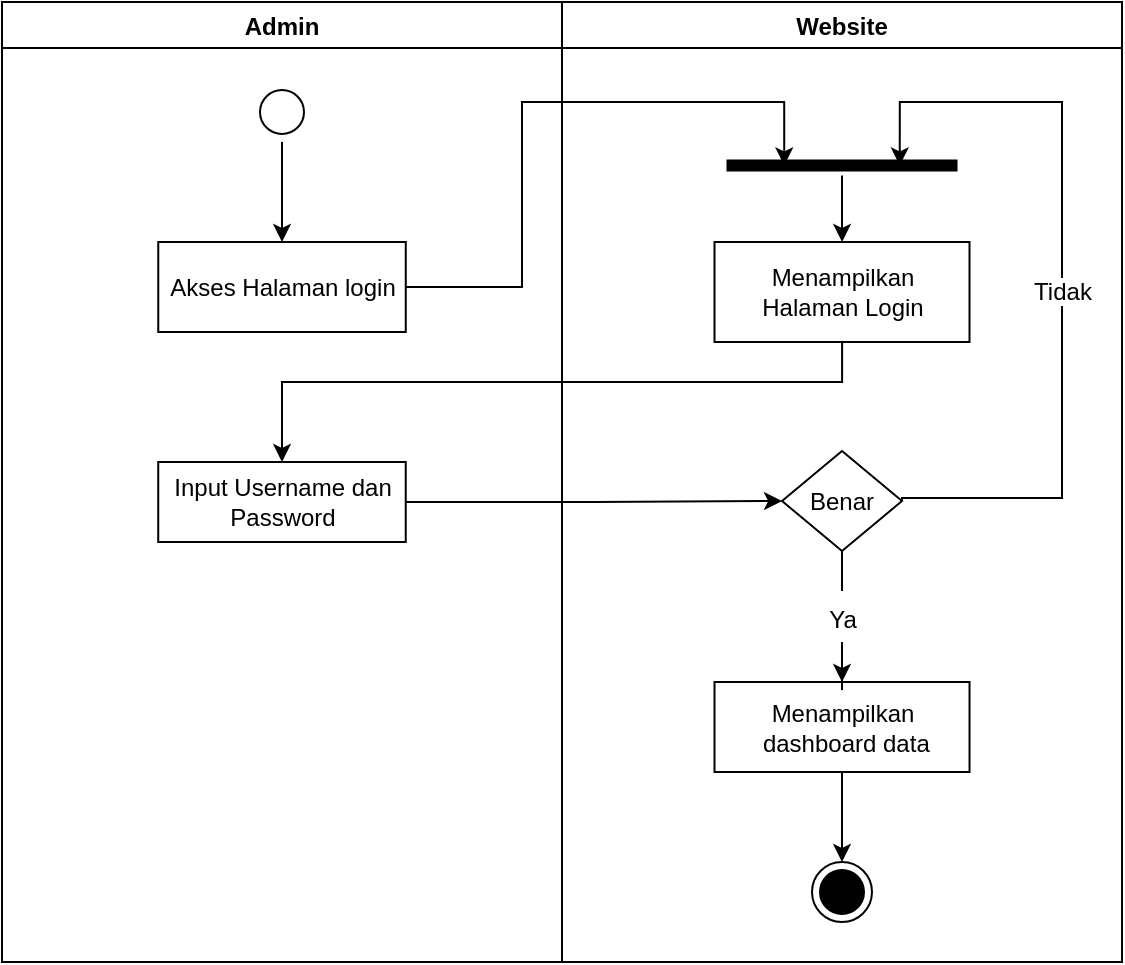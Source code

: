 <mxfile version="20.2.0" type="device"><diagram id="YwkzYxS_7js7aMM_Z7SM" name="Page-1"><mxGraphModel dx="1085" dy="491" grid="1" gridSize="10" guides="1" tooltips="1" connect="1" arrows="1" fold="1" page="1" pageScale="1" pageWidth="827" pageHeight="1169" math="0" shadow="0"><root><mxCell id="0"/><mxCell id="1" parent="0"/><mxCell id="lcS9d9PBuJHFLngdAkNv-7" value="Website" style="swimlane;fillColor=none;" parent="1" vertex="1"><mxGeometry x="440" y="160" width="280" height="480" as="geometry"/></mxCell><mxCell id="lcS9d9PBuJHFLngdAkNv-8" value="Menampilkan&lt;br&gt;Halaman Login" style="html=1;strokeColor=#000000;fillColor=default;" parent="lcS9d9PBuJHFLngdAkNv-7" vertex="1"><mxGeometry x="76.25" y="120" width="127.5" height="50" as="geometry"/></mxCell><mxCell id="lcS9d9PBuJHFLngdAkNv-9" value="" style="ellipse;html=1;shape=endState;fillColor=#000000;strokeColor=#000000;" parent="lcS9d9PBuJHFLngdAkNv-7" vertex="1"><mxGeometry x="125" y="430" width="30" height="30" as="geometry"/></mxCell><mxCell id="lcS9d9PBuJHFLngdAkNv-13" style="edgeStyle=orthogonalEdgeStyle;rounded=0;orthogonalLoop=1;jettySize=auto;html=1;exitX=0.5;exitY=1;exitDx=0;exitDy=0;entryX=0.5;entryY=0;entryDx=0;entryDy=0;" parent="lcS9d9PBuJHFLngdAkNv-7" source="lcS9d9PBuJHFLngdAkNv-14" target="lcS9d9PBuJHFLngdAkNv-9" edge="1"><mxGeometry relative="1" as="geometry"/></mxCell><mxCell id="lcS9d9PBuJHFLngdAkNv-14" value="Menampilkan &lt;br&gt;&amp;nbsp;dashboard data" style="html=1;strokeColor=#000000;fillColor=default;" parent="lcS9d9PBuJHFLngdAkNv-7" vertex="1"><mxGeometry x="76.26" y="340" width="127.5" height="45" as="geometry"/></mxCell><mxCell id="lcS9d9PBuJHFLngdAkNv-54" style="edgeStyle=orthogonalEdgeStyle;rounded=0;orthogonalLoop=1;jettySize=auto;html=1;" parent="lcS9d9PBuJHFLngdAkNv-7" source="lcS9d9PBuJHFLngdAkNv-41" target="lcS9d9PBuJHFLngdAkNv-8" edge="1"><mxGeometry relative="1" as="geometry"/></mxCell><mxCell id="lcS9d9PBuJHFLngdAkNv-41" value="" style="shape=line;html=1;strokeWidth=6;strokeColor=#000000;rotation=-90;direction=south;" parent="lcS9d9PBuJHFLngdAkNv-7" vertex="1"><mxGeometry x="135" y="24" width="10" height="115.5" as="geometry"/></mxCell><mxCell id="lcS9d9PBuJHFLngdAkNv-53" style="edgeStyle=orthogonalEdgeStyle;rounded=0;orthogonalLoop=1;jettySize=auto;html=1;entryX=0.75;entryY=0.5;entryDx=0;entryDy=0;entryPerimeter=0;exitX=1;exitY=0.5;exitDx=0;exitDy=0;" parent="lcS9d9PBuJHFLngdAkNv-7" source="lcS9d9PBuJHFLngdAkNv-25" target="lcS9d9PBuJHFLngdAkNv-41" edge="1"><mxGeometry relative="1" as="geometry"><Array as="points"><mxPoint x="250" y="248"/><mxPoint x="250" y="50"/><mxPoint x="169" y="50"/></Array></mxGeometry></mxCell><mxCell id="lcS9d9PBuJHFLngdAkNv-67" style="edgeStyle=orthogonalEdgeStyle;rounded=0;orthogonalLoop=1;jettySize=auto;html=1;entryX=0.5;entryY=0;entryDx=0;entryDy=0;startArrow=none;" parent="lcS9d9PBuJHFLngdAkNv-7" source="lcS9d9PBuJHFLngdAkNv-61" target="lcS9d9PBuJHFLngdAkNv-14" edge="1"><mxGeometry relative="1" as="geometry"/></mxCell><mxCell id="lcS9d9PBuJHFLngdAkNv-25" value="Benar" style="rhombus;whiteSpace=wrap;html=1;" parent="lcS9d9PBuJHFLngdAkNv-7" vertex="1"><mxGeometry x="110.01" y="224.5" width="59.99" height="50" as="geometry"/></mxCell><mxCell id="lcS9d9PBuJHFLngdAkNv-61" value="Ya" style="text;html=1;align=center;verticalAlign=middle;resizable=0;points=[];autosize=1;strokeColor=none;fillColor=none;" parent="lcS9d9PBuJHFLngdAkNv-7" vertex="1"><mxGeometry x="120.01" y="294" width="40" height="30" as="geometry"/></mxCell><mxCell id="lcS9d9PBuJHFLngdAkNv-68" value="" style="edgeStyle=orthogonalEdgeStyle;rounded=0;orthogonalLoop=1;jettySize=auto;html=1;entryX=0.5;entryY=0;entryDx=0;entryDy=0;endArrow=none;" parent="lcS9d9PBuJHFLngdAkNv-7" source="lcS9d9PBuJHFLngdAkNv-25" target="lcS9d9PBuJHFLngdAkNv-61" edge="1"><mxGeometry relative="1" as="geometry"><mxPoint x="580.01" y="432.496" as="sourcePoint"/><mxPoint x="580.01" y="500.0" as="targetPoint"/></mxGeometry></mxCell><mxCell id="lcS9d9PBuJHFLngdAkNv-70" value="&lt;span style=&quot;background-color: rgb(255, 255, 255);&quot;&gt;Tidak&lt;/span&gt;" style="text;html=1;align=center;verticalAlign=middle;resizable=0;points=[];autosize=1;strokeColor=none;fillColor=none;" parent="lcS9d9PBuJHFLngdAkNv-7" vertex="1"><mxGeometry x="225" y="130" width="50" height="30" as="geometry"/></mxCell><mxCell id="lcS9d9PBuJHFLngdAkNv-17" value="Admin" style="swimlane;fillColor=none;startSize=23;" parent="1" vertex="1"><mxGeometry x="160" y="160" width="280" height="480" as="geometry"/></mxCell><mxCell id="lcS9d9PBuJHFLngdAkNv-66" style="edgeStyle=orthogonalEdgeStyle;rounded=0;orthogonalLoop=1;jettySize=auto;html=1;" parent="lcS9d9PBuJHFLngdAkNv-17" source="lcS9d9PBuJHFLngdAkNv-18" target="lcS9d9PBuJHFLngdAkNv-20" edge="1"><mxGeometry relative="1" as="geometry"/></mxCell><mxCell id="lcS9d9PBuJHFLngdAkNv-18" value="" style="ellipse;html=1;shape=startState;fillColor=default;strokeColor=#000000;" parent="lcS9d9PBuJHFLngdAkNv-17" vertex="1"><mxGeometry x="125" y="40" width="30" height="30" as="geometry"/></mxCell><mxCell id="lcS9d9PBuJHFLngdAkNv-20" value="Akses Halaman login" style="html=1;strokeColor=#000000;fillColor=default;" parent="lcS9d9PBuJHFLngdAkNv-17" vertex="1"><mxGeometry x="78.13" y="120" width="123.75" height="45" as="geometry"/></mxCell><mxCell id="lcS9d9PBuJHFLngdAkNv-23" value="Input Username dan &lt;br&gt;Password" style="html=1;strokeColor=#000000;fillColor=default;" parent="lcS9d9PBuJHFLngdAkNv-17" vertex="1"><mxGeometry x="78.12" y="230" width="123.75" height="40" as="geometry"/></mxCell><mxCell id="lcS9d9PBuJHFLngdAkNv-43" style="edgeStyle=orthogonalEdgeStyle;rounded=0;orthogonalLoop=1;jettySize=auto;html=1;entryX=0.5;entryY=0;entryDx=0;entryDy=0;" parent="1" source="lcS9d9PBuJHFLngdAkNv-8" target="lcS9d9PBuJHFLngdAkNv-23" edge="1"><mxGeometry relative="1" as="geometry"><Array as="points"><mxPoint x="580" y="350"/><mxPoint x="300" y="350"/></Array></mxGeometry></mxCell><mxCell id="lcS9d9PBuJHFLngdAkNv-44" style="edgeStyle=orthogonalEdgeStyle;rounded=0;orthogonalLoop=1;jettySize=auto;html=1;entryX=0.25;entryY=0.5;entryDx=0;entryDy=0;entryPerimeter=0;" parent="1" source="lcS9d9PBuJHFLngdAkNv-20" target="lcS9d9PBuJHFLngdAkNv-41" edge="1"><mxGeometry relative="1" as="geometry"><Array as="points"><mxPoint x="420" y="302"/><mxPoint x="420" y="210"/><mxPoint x="551" y="210"/></Array></mxGeometry></mxCell><mxCell id="lcS9d9PBuJHFLngdAkNv-52" style="edgeStyle=orthogonalEdgeStyle;rounded=0;orthogonalLoop=1;jettySize=auto;html=1;entryX=0;entryY=0.5;entryDx=0;entryDy=0;" parent="1" source="lcS9d9PBuJHFLngdAkNv-23" target="lcS9d9PBuJHFLngdAkNv-25" edge="1"><mxGeometry relative="1" as="geometry"/></mxCell></root></mxGraphModel></diagram></mxfile>